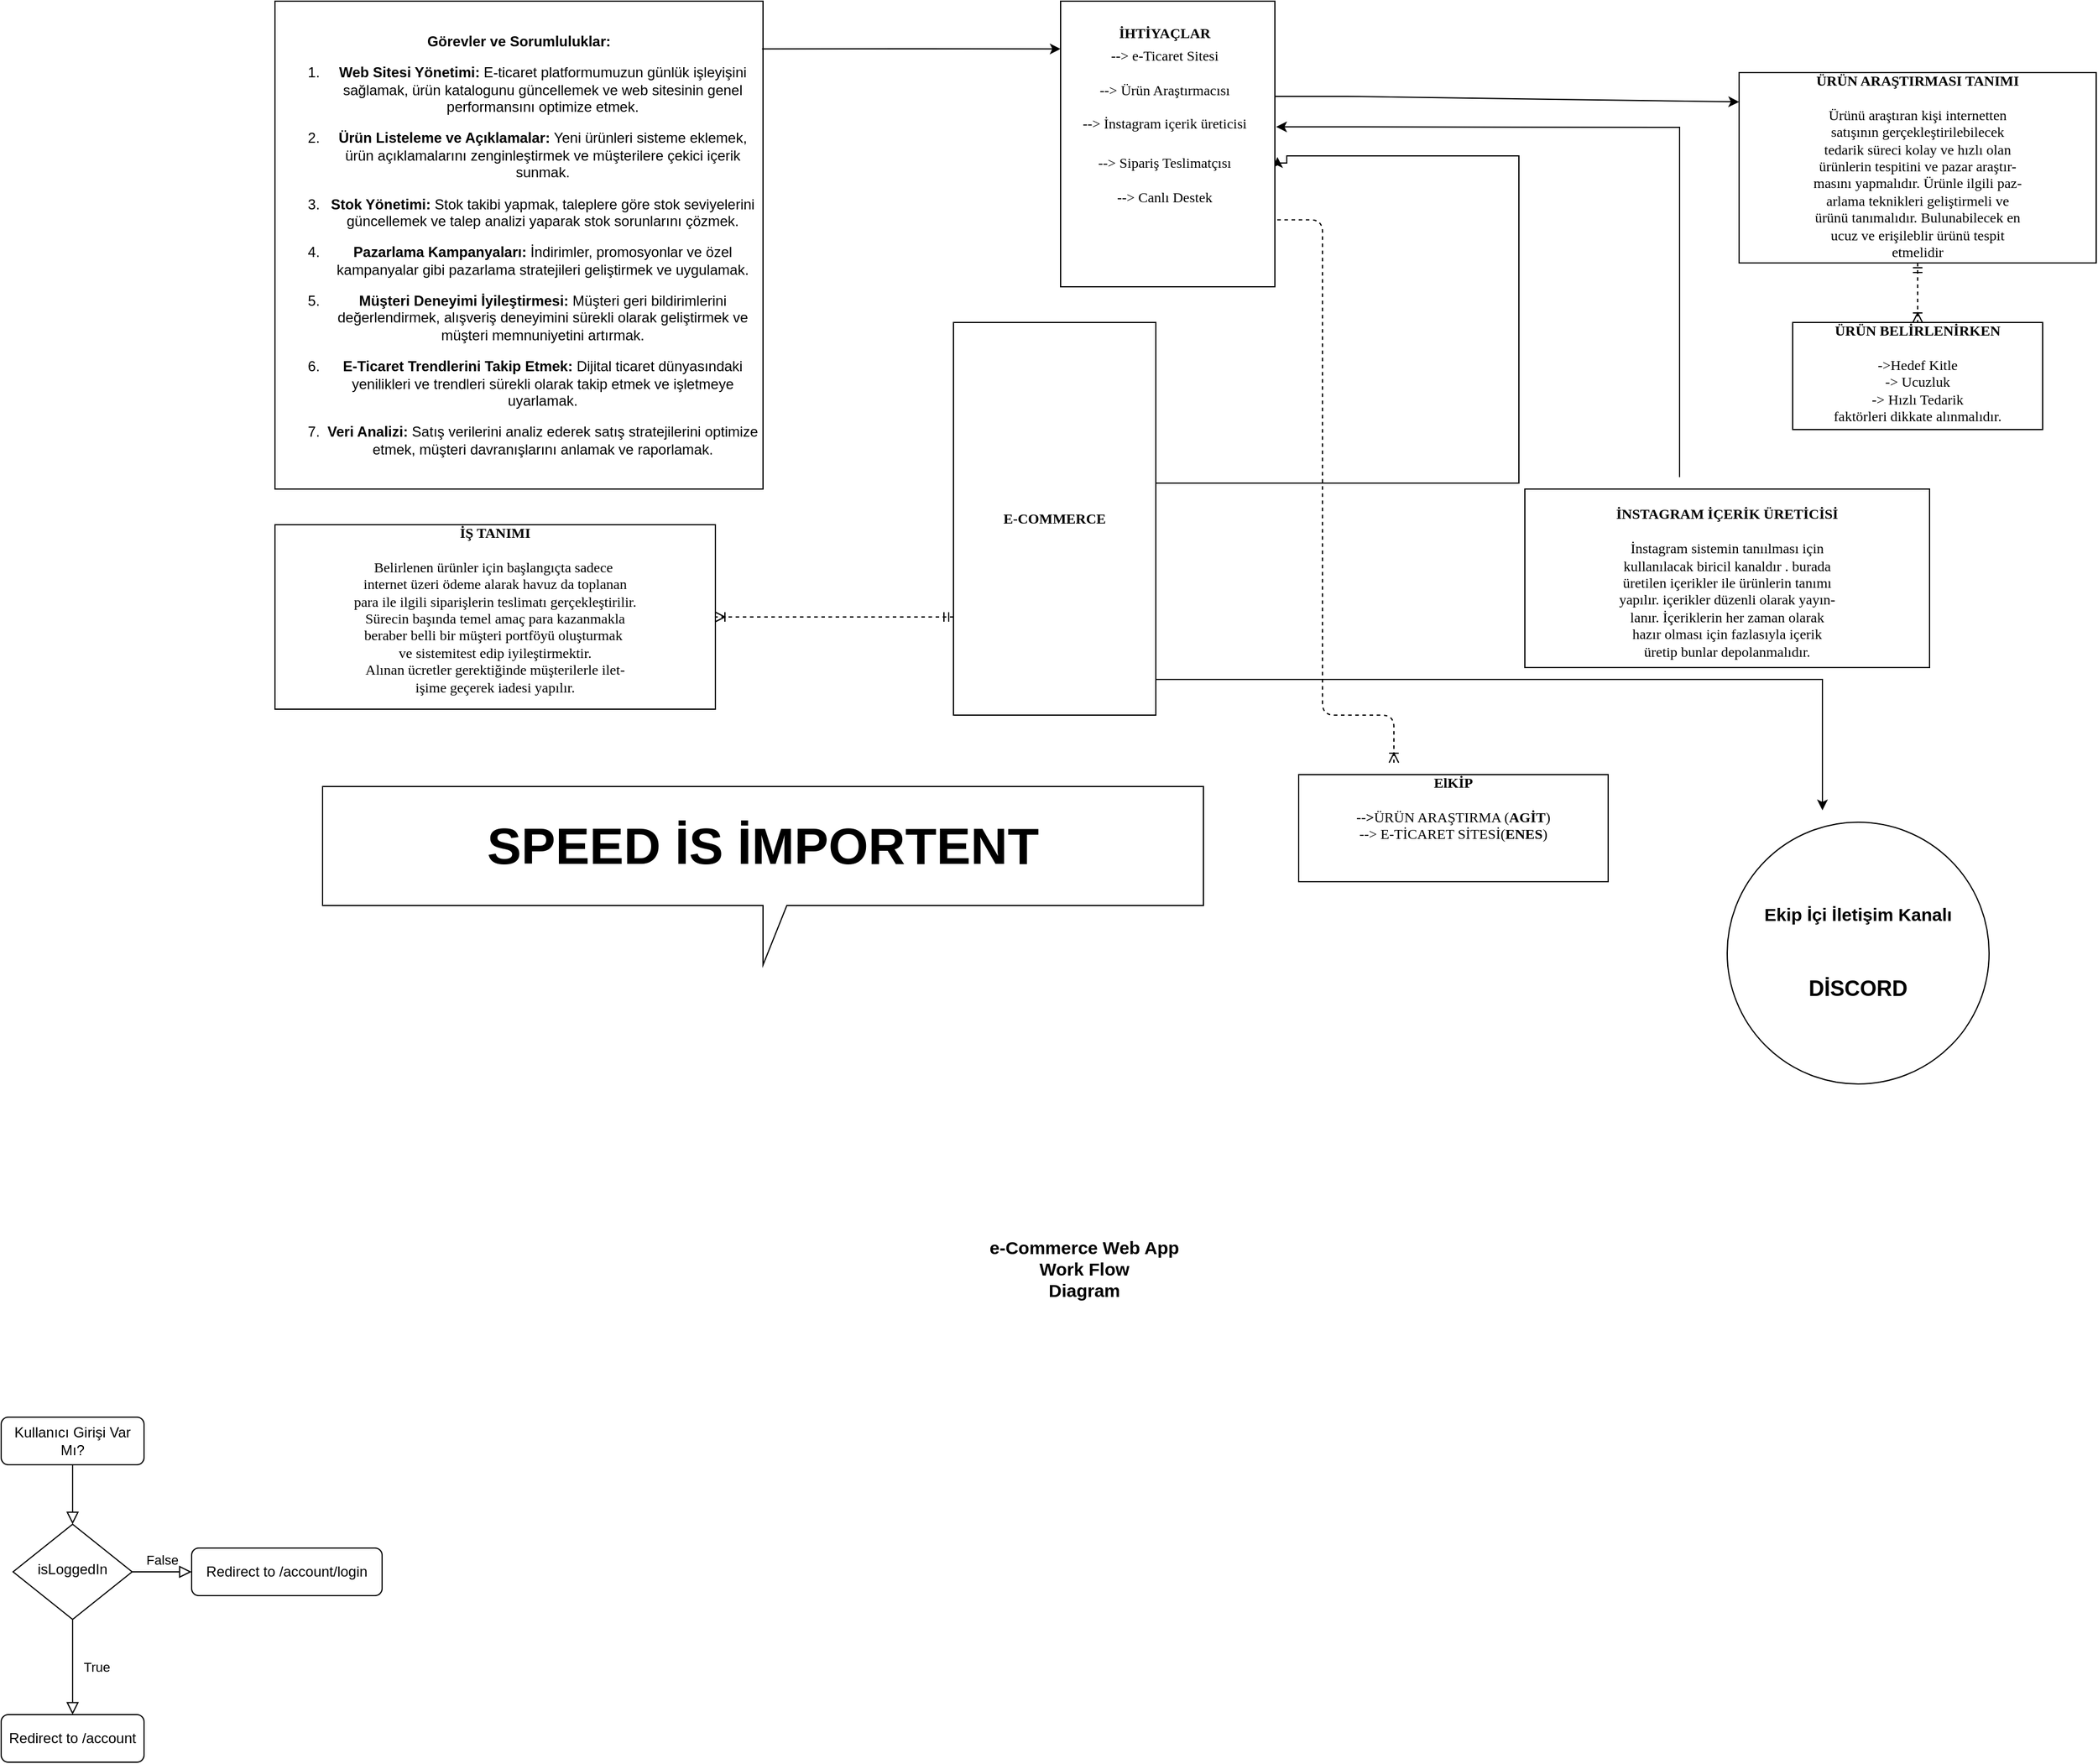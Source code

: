 <mxfile version="22.1.4" type="github">
  <diagram name="Page-1" id="2ca16b54-16f6-2749-3443-fa8db7711227">
    <mxGraphModel dx="1623" dy="925" grid="1" gridSize="10" guides="1" tooltips="1" connect="1" arrows="1" fold="1" page="1" pageScale="1" pageWidth="1100" pageHeight="850" background="none" math="0" shadow="0">
      <root>
        <mxCell id="0" />
        <mxCell id="1" parent="0" />
        <mxCell id="2ed32ef02a7f4228-20" style="edgeStyle=orthogonalEdgeStyle;html=1;dashed=1;labelBackgroundColor=none;startArrow=ERmandOne;endArrow=ERoneToMany;fontFamily=Verdana;fontSize=12;align=left;" parent="1" source="2ed32ef02a7f4228-2" target="2ed32ef02a7f4228-11" edge="1">
          <mxGeometry relative="1" as="geometry" />
        </mxCell>
        <mxCell id="2ed32ef02a7f4228-2" value="&lt;div align=&quot;center&quot;&gt;&lt;b&gt;ÜRÜN ARAŞTIRMASI TANIMI&lt;/b&gt;&lt;/div&gt;&lt;div align=&quot;center&quot;&gt;&lt;br&gt;&lt;/div&gt;&lt;div align=&quot;center&quot;&gt;Ürünü araştıran kişi internetten &lt;br&gt;&lt;/div&gt;&lt;div align=&quot;center&quot;&gt;satışının gerçekleştirilebilecek &lt;br&gt;&lt;/div&gt;&lt;div align=&quot;center&quot;&gt;tedarik süreci kolay ve hızlı olan &lt;br&gt;&lt;/div&gt;&lt;div align=&quot;center&quot;&gt;ürünlerin tespitini ve pazar araştır-&lt;/div&gt;&lt;div align=&quot;center&quot;&gt;masını yapmalıdır. Ürünle ilgili paz-&lt;/div&gt;&lt;div align=&quot;center&quot;&gt;arlama teknikleri geliştirmeli ve &lt;br&gt;&lt;/div&gt;&lt;div align=&quot;center&quot;&gt;ürünü tanımalıdır. Bulunabilecek en &lt;br&gt;&lt;/div&gt;&lt;div align=&quot;center&quot;&gt;ucuz ve erişileblir ürünü tespit &lt;br&gt;&lt;/div&gt;&lt;div align=&quot;center&quot;&gt;etmelidir&lt;br&gt;&lt;/div&gt;&lt;div align=&quot;center&quot;&gt;&lt;b&gt;&lt;br&gt;&lt;/b&gt;&lt;/div&gt;" style="verticalAlign=top;align=center;overflow=fill;html=1;rounded=0;shadow=0;comic=0;labelBackgroundColor=none;strokeWidth=1;fontFamily=Verdana;fontSize=12" parent="1" vertex="1">
          <mxGeometry x="450" y="100" width="300" height="160" as="geometry" />
        </mxCell>
        <mxCell id="2ed32ef02a7f4228-22" style="edgeStyle=orthogonalEdgeStyle;html=1;exitX=0;exitY=0.75;entryX=1;entryY=0.5;dashed=1;labelBackgroundColor=none;startArrow=ERmandOne;endArrow=ERoneToMany;fontFamily=Verdana;fontSize=12;align=left;entryDx=0;entryDy=0;" parent="1" source="2ed32ef02a7f4228-8" target="i9xBxG8gcvza3OIVQHfW-5" edge="1">
          <mxGeometry relative="1" as="geometry">
            <mxPoint x="290" y="585" as="targetPoint" />
          </mxGeometry>
        </mxCell>
        <mxCell id="2ed32ef02a7f4228-6" value="&lt;div align=&quot;center&quot;&gt;&lt;b&gt;&lt;br&gt;&lt;/b&gt;&lt;/div&gt;&lt;div align=&quot;center&quot;&gt;&lt;b&gt;İNSTAGRAM İÇERİK ÜRETİCİSİ&lt;/b&gt;&lt;/div&gt;&lt;div align=&quot;center&quot;&gt;&lt;br&gt;&lt;/div&gt;&lt;div align=&quot;center&quot;&gt;İnstagram sistemin tanıılması için &lt;br&gt;&lt;/div&gt;&lt;div align=&quot;center&quot;&gt;kullanılacak biricil kanaldır . burada&lt;/div&gt;&lt;div align=&quot;center&quot;&gt;üretilen içerikler ile ürünlerin tanımı&lt;/div&gt;&lt;div align=&quot;center&quot;&gt;yapılır. içerikler düzenli olarak yayın-&lt;/div&gt;&lt;div align=&quot;center&quot;&gt;lanır. İçeriklerin her zaman olarak &lt;br&gt;&lt;/div&gt;&lt;div align=&quot;center&quot;&gt;hazır olması için fazlasıyla içerik &lt;br&gt;&lt;/div&gt;&lt;div align=&quot;center&quot;&gt;üretip bunlar depolanmalıdır.&lt;br&gt;&lt;/div&gt;" style="verticalAlign=top;align=center;overflow=fill;html=1;rounded=0;shadow=0;comic=0;labelBackgroundColor=none;strokeWidth=1;fontFamily=Verdana;fontSize=12" parent="1" vertex="1">
          <mxGeometry x="270" y="450" width="340" height="150" as="geometry" />
        </mxCell>
        <mxCell id="2ed32ef02a7f4228-7" value="&lt;div align=&quot;center&quot;&gt;&lt;b&gt;ElKİP&lt;/b&gt;&lt;/div&gt;&lt;div align=&quot;center&quot;&gt;&lt;b&gt;&lt;br&gt;&lt;/b&gt;&lt;/div&gt;&lt;div align=&quot;center&quot;&gt;&lt;b&gt;--&amp;gt;&lt;/b&gt;ÜRÜN ARAŞTIRMA (&lt;b&gt;AGİT&lt;/b&gt;)&lt;/div&gt;&lt;div align=&quot;center&quot;&gt;--&amp;gt; E-TİCARET SİTESİ(&lt;b&gt;ENES&lt;/b&gt;)&lt;/div&gt;&lt;div align=&quot;center&quot;&gt;&lt;br&gt;&lt;/div&gt;" style="verticalAlign=top;align=center;overflow=fill;html=1;rounded=0;shadow=0;comic=0;labelBackgroundColor=none;strokeWidth=1;fontFamily=Verdana;fontSize=12" parent="1" vertex="1">
          <mxGeometry x="80" y="690" width="260" height="90" as="geometry" />
        </mxCell>
        <mxCell id="2ed32ef02a7f4228-17" style="edgeStyle=orthogonalEdgeStyle;html=1;labelBackgroundColor=none;startArrow=ERmandOne;endArrow=ERoneToMany;fontFamily=Verdana;fontSize=12;align=left;dashed=1;" parent="1" edge="1">
          <mxGeometry relative="1" as="geometry">
            <mxPoint x="50" y="223.75" as="sourcePoint" />
            <mxPoint x="160" y="680" as="targetPoint" />
            <Array as="points">
              <mxPoint x="100" y="224" />
              <mxPoint x="100" y="640" />
            </Array>
          </mxGeometry>
        </mxCell>
        <mxCell id="i9xBxG8gcvza3OIVQHfW-8" style="edgeStyle=orthogonalEdgeStyle;rounded=0;orthogonalLoop=1;jettySize=auto;html=1;entryX=1.012;entryY=0.546;entryDx=0;entryDy=0;entryPerimeter=0;" parent="1" source="2ed32ef02a7f4228-8" target="2ed32ef02a7f4228-10" edge="1">
          <mxGeometry relative="1" as="geometry">
            <mxPoint x="80" y="180" as="targetPoint" />
            <Array as="points">
              <mxPoint x="265" y="445" />
              <mxPoint x="265" y="170" />
              <mxPoint x="70" y="170" />
              <mxPoint x="70" y="176" />
            </Array>
          </mxGeometry>
        </mxCell>
        <mxCell id="2ed32ef02a7f4228-8" value="&lt;div align=&quot;center&quot;&gt;&lt;br&gt;&lt;/div&gt;&lt;div align=&quot;center&quot;&gt;&lt;br&gt;&lt;/div&gt;&lt;div align=&quot;center&quot;&gt;&lt;br&gt;&lt;/div&gt;&lt;div align=&quot;center&quot;&gt;&lt;br&gt;&lt;/div&gt;&lt;div align=&quot;center&quot;&gt;&lt;br&gt;&lt;/div&gt;&lt;div align=&quot;center&quot;&gt;&lt;br&gt;&lt;/div&gt;&lt;div align=&quot;center&quot;&gt;&lt;br&gt;&lt;/div&gt;&lt;div align=&quot;center&quot;&gt;&lt;br&gt;&lt;/div&gt;&lt;div align=&quot;center&quot;&gt;&lt;br&gt;&lt;/div&gt;&lt;div align=&quot;center&quot;&gt;&lt;br&gt;&lt;/div&gt;&lt;div align=&quot;center&quot;&gt;&lt;br&gt;&lt;/div&gt;&lt;div align=&quot;center&quot;&gt;&lt;b&gt;E-COMMERCE &lt;/b&gt;&lt;br&gt;&lt;/div&gt;&lt;table align=&quot;center&quot; style=&quot;width: 100% ; font-size: 1em&quot; cellpadding=&quot;2&quot; cellspacing=&quot;0&quot;&gt;&lt;tbody&gt;&lt;tr&gt;&lt;td&gt;&lt;br&gt;&lt;/td&gt;&lt;td&gt;&lt;br&gt;&lt;/td&gt;&lt;/tr&gt;&lt;tr&gt;&lt;td&gt;&lt;br&gt;&lt;/td&gt;&lt;td&gt;&lt;br&gt;&lt;/td&gt;&lt;/tr&gt;&lt;tr&gt;&lt;td&gt;&lt;br&gt;&lt;/td&gt;&lt;td&gt;&lt;br&gt;&lt;/td&gt;&lt;/tr&gt;&lt;tr&gt;&lt;td&gt;&lt;br&gt;&lt;/td&gt;&lt;td&gt;&lt;br&gt;&lt;/td&gt;&lt;/tr&gt;&lt;tr&gt;&lt;td&gt;&lt;br&gt;&lt;/td&gt;&lt;td&gt;&lt;br&gt;&lt;/td&gt;&lt;/tr&gt;&lt;tr&gt;&lt;td&gt;&lt;br&gt;&lt;/td&gt;&lt;td&gt;&lt;br&gt;&lt;/td&gt;&lt;/tr&gt;&lt;tr&gt;&lt;td&gt;&lt;br&gt;&lt;/td&gt;&lt;td&gt;&lt;br&gt;&lt;/td&gt;&lt;/tr&gt;&lt;tr&gt;&lt;td&gt;&lt;br&gt;&lt;/td&gt;&lt;td&gt;&lt;br&gt;&lt;/td&gt;&lt;/tr&gt;&lt;tr&gt;&lt;td&gt;&lt;br&gt;&lt;/td&gt;&lt;td&gt;&lt;br&gt;&lt;/td&gt;&lt;/tr&gt;&lt;tr&gt;&lt;td&gt;&lt;br&gt;&lt;/td&gt;&lt;td&gt;&lt;br&gt;&lt;/td&gt;&lt;/tr&gt;&lt;tr&gt;&lt;td&gt;&lt;br&gt;&lt;/td&gt;&lt;td&gt;&lt;br&gt;&lt;/td&gt;&lt;/tr&gt;&lt;tr&gt;&lt;td&gt;&lt;br&gt;&lt;/td&gt;&lt;td&gt;&lt;br&gt;&lt;/td&gt;&lt;/tr&gt;&lt;tr&gt;&lt;td&gt;&lt;br&gt;&lt;/td&gt;&lt;td&gt;&lt;br&gt;&lt;/td&gt;&lt;/tr&gt;&lt;tr&gt;&lt;td&gt;&lt;br&gt;&lt;/td&gt;&lt;td&gt;&lt;br&gt;&lt;/td&gt;&lt;/tr&gt;&lt;tr&gt;&lt;td&gt;&lt;br&gt;&lt;/td&gt;&lt;td&gt;&lt;br&gt;&lt;/td&gt;&lt;/tr&gt;&lt;tr&gt;&lt;td&gt;&lt;br&gt;&lt;/td&gt;&lt;td&gt;&lt;br&gt;&lt;/td&gt;&lt;/tr&gt;&lt;tr&gt;&lt;td&gt;&lt;br&gt;&lt;/td&gt;&lt;td&gt;&lt;br&gt;&lt;/td&gt;&lt;/tr&gt;&lt;/tbody&gt;&lt;/table&gt;" style="verticalAlign=top;align=center;overflow=fill;html=1;rounded=0;shadow=0;comic=0;labelBackgroundColor=none;strokeWidth=1;fontFamily=Verdana;fontSize=12" parent="1" vertex="1">
          <mxGeometry x="-210" y="310" width="170" height="330" as="geometry" />
        </mxCell>
        <mxCell id="2ed32ef02a7f4228-10" value="&lt;table align=&quot;center&quot; style=&quot;width: 100% ; font-size: 1em&quot; cellpadding=&quot;2&quot; cellspacing=&quot;0&quot;&gt;&lt;tbody&gt;&lt;tr&gt;&lt;td&gt;&lt;br&gt;&lt;/td&gt;&lt;td&gt;&lt;br&gt;&lt;/td&gt;&lt;/tr&gt;&lt;tr&gt;&lt;td&gt;&lt;b&gt;İHTİYAÇLAR&lt;/b&gt;&lt;br&gt;&lt;/td&gt;&lt;td&gt;&lt;br&gt;&lt;/td&gt;&lt;/tr&gt;&lt;tr&gt;&lt;td&gt;--&amp;gt; e-Ticaret Sitesi&lt;br&gt;&lt;br&gt;--&amp;gt; Ürün Araştırmacısı&lt;br&gt;&lt;br&gt;--&amp;gt; İnstagram içerik üreticisi&lt;br&gt;&lt;/td&gt;&lt;td&gt;&lt;br&gt;&lt;/td&gt;&lt;/tr&gt;&lt;tr&gt;&lt;td&gt;&lt;br&gt;--&amp;gt; Sipariş Teslimatçısı&lt;br&gt;&lt;br&gt;--&amp;gt; Canlı Destek &lt;br&gt;&lt;br&gt;&lt;br&gt;&lt;/td&gt;&lt;td&gt;&lt;br&gt;&lt;/td&gt;&lt;/tr&gt;&lt;tr&gt;&lt;td&gt;&lt;br&gt;&lt;/td&gt;&lt;td&gt;&lt;br&gt;&lt;/td&gt;&lt;/tr&gt;&lt;tr&gt;&lt;td&gt;&lt;br&gt;&lt;/td&gt;&lt;td&gt;&lt;br&gt;&lt;/td&gt;&lt;/tr&gt;&lt;tr&gt;&lt;td&gt;&lt;br&gt;&lt;/td&gt;&lt;td&gt;&lt;br&gt;&lt;/td&gt;&lt;/tr&gt;&lt;tr&gt;&lt;td&gt;&lt;br&gt;&lt;/td&gt;&lt;td&gt;&lt;br&gt;&lt;/td&gt;&lt;/tr&gt;&lt;tr&gt;&lt;td&gt;&lt;br&gt;&lt;/td&gt;&lt;td&gt;&lt;br&gt;&lt;/td&gt;&lt;/tr&gt;&lt;tr&gt;&lt;td&gt;&lt;br&gt;&lt;/td&gt;&lt;td&gt;&lt;br&gt;&lt;/td&gt;&lt;/tr&gt;&lt;tr&gt;&lt;td&gt;&lt;br&gt;&lt;/td&gt;&lt;td&gt;&lt;br&gt;&lt;/td&gt;&lt;/tr&gt;&lt;tr&gt;&lt;td&gt;&lt;br&gt;&lt;/td&gt;&lt;td&gt;&lt;br&gt;&lt;/td&gt;&lt;/tr&gt;&lt;/tbody&gt;&lt;/table&gt;" style="verticalAlign=top;align=center;overflow=fill;html=1;rounded=0;shadow=0;comic=0;labelBackgroundColor=none;strokeWidth=1;fontFamily=Verdana;fontSize=12" parent="1" vertex="1">
          <mxGeometry x="-120" y="40" width="180" height="240" as="geometry" />
        </mxCell>
        <mxCell id="2ed32ef02a7f4228-11" value="&lt;div align=&quot;center&quot;&gt;&lt;b&gt;ÜRÜN BELİRLENİRKEN&lt;/b&gt;&lt;/div&gt;&lt;div align=&quot;center&quot;&gt;&lt;br&gt;&lt;/div&gt;&lt;div align=&quot;center&quot;&gt;-&amp;gt;Hedef Kitle&lt;/div&gt;&lt;div align=&quot;center&quot;&gt;-&amp;gt; Ucuzluk&lt;/div&gt;&lt;div align=&quot;center&quot;&gt;-&amp;gt; Hızlı Tedarik&lt;/div&gt;&lt;div align=&quot;center&quot;&gt;faktörleri dikkate alınmalıdır.&lt;br&gt;&lt;/div&gt;" style="verticalAlign=top;align=center;overflow=fill;html=1;rounded=0;shadow=0;comic=0;labelBackgroundColor=none;strokeWidth=1;fontFamily=Verdana;fontSize=12" parent="1" vertex="1">
          <mxGeometry x="495" y="310" width="210" height="90" as="geometry" />
        </mxCell>
        <mxCell id="i9xBxG8gcvza3OIVQHfW-5" value="&lt;div align=&quot;center&quot;&gt;&lt;b&gt;İŞ TANIMI&lt;br&gt;&lt;/b&gt;&lt;/div&gt;&lt;div align=&quot;left&quot;&gt;&lt;b&gt;&lt;br&gt;&lt;/b&gt;&lt;/div&gt;&lt;div align=&quot;center&quot;&gt;Belirlenen ürünler için başlangıçta sadece&amp;nbsp;&lt;/div&gt;&lt;div align=&quot;center&quot;&gt;internet üzeri ödeme alarak havuz da toplanan&lt;/div&gt;&lt;div align=&quot;center&quot;&gt;para ile ilgili siparişlerin teslimatı gerçekleştirilir.&lt;/div&gt;&lt;div align=&quot;center&quot;&gt;Sürecin başında temel amaç para kazanmakla &lt;br&gt;&lt;/div&gt;&lt;div align=&quot;center&quot;&gt;beraber belli bir müşteri portföyü oluşturmak&amp;nbsp;&lt;/div&gt;&lt;div align=&quot;center&quot;&gt;ve sistemitest edip iyileştirmektir.&lt;/div&gt;&lt;div align=&quot;center&quot;&gt;Alınan ücretler gerektiğinde müşterilerle ilet-&lt;/div&gt;&lt;div align=&quot;center&quot;&gt;işime geçerek iadesi yapılır. &lt;br&gt;  &lt;/div&gt;" style="verticalAlign=top;align=left;overflow=fill;html=1;rounded=0;shadow=0;comic=0;labelBackgroundColor=none;strokeWidth=1;fontFamily=Verdana;fontSize=12" parent="1" vertex="1">
          <mxGeometry x="-780" y="480" width="370" height="155" as="geometry" />
        </mxCell>
        <mxCell id="i9xBxG8gcvza3OIVQHfW-10" value="" style="endArrow=classic;html=1;rounded=0;entryX=0;entryY=0.154;entryDx=0;entryDy=0;entryPerimeter=0;" parent="1" target="2ed32ef02a7f4228-2" edge="1">
          <mxGeometry width="50" height="50" relative="1" as="geometry">
            <mxPoint x="120" y="120" as="sourcePoint" />
            <mxPoint x="280" y="120" as="targetPoint" />
            <Array as="points">
              <mxPoint x="60" y="120" />
              <mxPoint x="120" y="120" />
            </Array>
          </mxGeometry>
        </mxCell>
        <mxCell id="i9xBxG8gcvza3OIVQHfW-11" value="&lt;p&gt;&lt;strong&gt;Görevler ve Sorumluluklar:&lt;/strong&gt;&lt;/p&gt;&lt;ol&gt;&lt;li&gt;&lt;p&gt;&lt;strong&gt;Web Sitesi Yönetimi:&lt;/strong&gt; E-ticaret platformumuzun günlük işleyişini sağlamak, ürün katalogunu güncellemek ve web sitesinin genel performansını optimize etmek.&lt;/p&gt;&lt;/li&gt;&lt;li&gt;&lt;p&gt;&lt;strong&gt;Ürün Listeleme ve Açıklamalar:&lt;/strong&gt; Yeni ürünleri sisteme eklemek, ürün açıklamalarını zenginleştirmek ve müşterilere çekici içerik sunmak.&lt;/p&gt;&lt;/li&gt;&lt;li&gt;&lt;p&gt;&lt;strong&gt;Stok Yönetimi:&lt;/strong&gt; Stok takibi yapmak, taleplere göre stok seviyelerini güncellemek ve talep analizi yaparak stok sorunlarını çözmek.&lt;/p&gt;&lt;/li&gt;&lt;li&gt;&lt;p&gt;&lt;strong&gt;Pazarlama Kampanyaları:&lt;/strong&gt; İndirimler, promosyonlar ve özel kampanyalar gibi pazarlama stratejileri geliştirmek ve uygulamak.&lt;/p&gt;&lt;/li&gt;&lt;li&gt;&lt;p&gt;&lt;strong&gt;Müşteri Deneyimi İyileştirmesi:&lt;/strong&gt; Müşteri geri bildirimlerini değerlendirmek, alışveriş deneyimini sürekli olarak geliştirmek ve müşteri memnuniyetini artırmak.&lt;/p&gt;&lt;/li&gt;&lt;li&gt;&lt;p&gt;&lt;strong&gt;E-Ticaret Trendlerini Takip Etmek:&lt;/strong&gt; Dijital ticaret dünyasındaki yenilikleri ve trendleri sürekli olarak takip etmek ve işletmeye uyarlamak.&lt;/p&gt;&lt;/li&gt;&lt;li&gt;&lt;p&gt;&lt;strong&gt;Veri Analizi:&lt;/strong&gt; Satış verilerini analiz ederek satış stratejilerini optimize etmek, müşteri davranışlarını anlamak ve raporlamak.&lt;/p&gt;&lt;/li&gt;&lt;/ol&gt;" style="whiteSpace=wrap;html=1;aspect=fixed;" parent="1" vertex="1">
          <mxGeometry x="-780" y="40" width="410" height="410" as="geometry" />
        </mxCell>
        <mxCell id="i9xBxG8gcvza3OIVQHfW-14" value="" style="endArrow=classic;html=1;rounded=0;exitX=0.998;exitY=0.098;exitDx=0;exitDy=0;exitPerimeter=0;entryX=0;entryY=0.167;entryDx=0;entryDy=0;entryPerimeter=0;" parent="1" source="i9xBxG8gcvza3OIVQHfW-11" target="2ed32ef02a7f4228-10" edge="1">
          <mxGeometry width="50" height="50" relative="1" as="geometry">
            <mxPoint x="-120" y="380" as="sourcePoint" />
            <mxPoint x="-70" y="330" as="targetPoint" />
            <Array as="points">
              <mxPoint x="-240" y="80" />
            </Array>
          </mxGeometry>
        </mxCell>
        <mxCell id="i9xBxG8gcvza3OIVQHfW-16" value="" style="endArrow=classic;html=1;rounded=0;entryX=1.006;entryY=0.44;entryDx=0;entryDy=0;entryPerimeter=0;" parent="1" target="2ed32ef02a7f4228-10" edge="1">
          <mxGeometry width="50" height="50" relative="1" as="geometry">
            <mxPoint x="400" y="440" as="sourcePoint" />
            <mxPoint x="400" y="140" as="targetPoint" />
            <Array as="points">
              <mxPoint x="400" y="146" />
            </Array>
          </mxGeometry>
        </mxCell>
        <mxCell id="i9xBxG8gcvza3OIVQHfW-17" value="&lt;font style=&quot;font-size: 43px;&quot;&gt;&lt;b&gt;SPEED İS İMPORTENT&lt;br&gt;&lt;/b&gt;&lt;/font&gt;" style="shape=callout;whiteSpace=wrap;html=1;perimeter=calloutPerimeter;size=50;position=0.5;" parent="1" vertex="1">
          <mxGeometry x="-740" y="700" width="740" height="150" as="geometry" />
        </mxCell>
        <mxCell id="5O1IqGXms_TVmA95R5Zz-1" value="" style="endArrow=classic;html=1;rounded=0;" edge="1" parent="1">
          <mxGeometry width="50" height="50" relative="1" as="geometry">
            <mxPoint x="-40" y="610" as="sourcePoint" />
            <mxPoint x="520" y="720" as="targetPoint" />
            <Array as="points">
              <mxPoint x="520" y="610" />
            </Array>
          </mxGeometry>
        </mxCell>
        <mxCell id="5O1IqGXms_TVmA95R5Zz-2" value="&lt;div&gt;&lt;b&gt;&lt;font style=&quot;font-size: 15px;&quot;&gt;Ekip İçi İletişim Kanalı &lt;/font&gt;&lt;br&gt;&lt;/b&gt;&lt;/div&gt;&lt;div&gt;&lt;b&gt;&lt;br&gt;&lt;/b&gt;&lt;/div&gt;&lt;div&gt;&lt;b&gt;&lt;br&gt;&lt;/b&gt;&lt;/div&gt;&lt;div&gt;&lt;b&gt;&lt;br&gt;&lt;/b&gt;&lt;/div&gt;&lt;div style=&quot;font-size: 18px;&quot;&gt;&lt;b&gt;&lt;font style=&quot;font-size: 18px;&quot;&gt;DİSCORD&lt;br&gt;&lt;/font&gt;&lt;/b&gt;&lt;/div&gt;" style="ellipse;whiteSpace=wrap;html=1;aspect=fixed;" vertex="1" parent="1">
          <mxGeometry x="440" y="730" width="220" height="220" as="geometry" />
        </mxCell>
        <mxCell id="5O1IqGXms_TVmA95R5Zz-3" value="" style="rounded=0;html=1;jettySize=auto;orthogonalLoop=1;fontSize=11;endArrow=block;endFill=0;endSize=8;strokeWidth=1;shadow=0;labelBackgroundColor=none;edgeStyle=orthogonalEdgeStyle;" edge="1" parent="1" source="5O1IqGXms_TVmA95R5Zz-4" target="5O1IqGXms_TVmA95R5Zz-7">
          <mxGeometry relative="1" as="geometry" />
        </mxCell>
        <mxCell id="5O1IqGXms_TVmA95R5Zz-4" value="Kullanıcı Girişi Var Mı?" style="rounded=1;whiteSpace=wrap;html=1;fontSize=12;glass=0;strokeWidth=1;shadow=0;" vertex="1" parent="1">
          <mxGeometry x="-1010" y="1230" width="120" height="40" as="geometry" />
        </mxCell>
        <mxCell id="5O1IqGXms_TVmA95R5Zz-5" value="True" style="rounded=0;html=1;jettySize=auto;orthogonalLoop=1;fontSize=11;endArrow=block;endFill=0;endSize=8;strokeWidth=1;shadow=0;labelBackgroundColor=none;edgeStyle=orthogonalEdgeStyle;" edge="1" parent="1" source="5O1IqGXms_TVmA95R5Zz-7" target="5O1IqGXms_TVmA95R5Zz-13">
          <mxGeometry y="20" relative="1" as="geometry">
            <mxPoint as="offset" />
            <mxPoint x="-950" y="1480.0" as="targetPoint" />
          </mxGeometry>
        </mxCell>
        <mxCell id="5O1IqGXms_TVmA95R5Zz-6" value="False" style="edgeStyle=orthogonalEdgeStyle;rounded=0;html=1;jettySize=auto;orthogonalLoop=1;fontSize=11;endArrow=block;endFill=0;endSize=8;strokeWidth=1;shadow=0;labelBackgroundColor=none;" edge="1" parent="1" source="5O1IqGXms_TVmA95R5Zz-7" target="5O1IqGXms_TVmA95R5Zz-8">
          <mxGeometry y="10" relative="1" as="geometry">
            <mxPoint as="offset" />
          </mxGeometry>
        </mxCell>
        <mxCell id="5O1IqGXms_TVmA95R5Zz-7" value="isLoggedIn" style="rhombus;whiteSpace=wrap;html=1;shadow=0;fontFamily=Helvetica;fontSize=12;align=center;strokeWidth=1;spacing=6;spacingTop=-4;" vertex="1" parent="1">
          <mxGeometry x="-1000" y="1320" width="100" height="80" as="geometry" />
        </mxCell>
        <mxCell id="5O1IqGXms_TVmA95R5Zz-8" value="Redirect to /account/login" style="rounded=1;whiteSpace=wrap;html=1;fontSize=12;glass=0;strokeWidth=1;shadow=0;" vertex="1" parent="1">
          <mxGeometry x="-850" y="1340" width="160" height="40" as="geometry" />
        </mxCell>
        <mxCell id="5O1IqGXms_TVmA95R5Zz-13" value="&lt;div&gt;Redirect to /account&lt;br&gt;&lt;/div&gt;" style="rounded=1;whiteSpace=wrap;html=1;fontSize=12;glass=0;strokeWidth=1;shadow=0;" vertex="1" parent="1">
          <mxGeometry x="-1010" y="1480" width="120" height="40" as="geometry" />
        </mxCell>
        <mxCell id="5O1IqGXms_TVmA95R5Zz-15" value="&lt;div style=&quot;font-size: 15px;&quot;&gt;&lt;font style=&quot;font-size: 15px;&quot;&gt;&lt;b&gt;e-Commerce Web App Work Flow &lt;br&gt;&lt;/b&gt;&lt;/font&gt;&lt;/div&gt;&lt;div style=&quot;font-size: 15px;&quot;&gt;&lt;font style=&quot;font-size: 15px;&quot;&gt;&lt;b&gt;&lt;font style=&quot;font-size: 15px;&quot;&gt;Diagram&lt;/font&gt;&lt;br&gt;&lt;/b&gt;&lt;/font&gt;&lt;/div&gt;" style="text;strokeColor=none;align=center;fillColor=none;html=1;verticalAlign=middle;whiteSpace=wrap;rounded=0;" vertex="1" parent="1">
          <mxGeometry x="-200" y="1050" width="200" height="110" as="geometry" />
        </mxCell>
      </root>
    </mxGraphModel>
  </diagram>
</mxfile>
